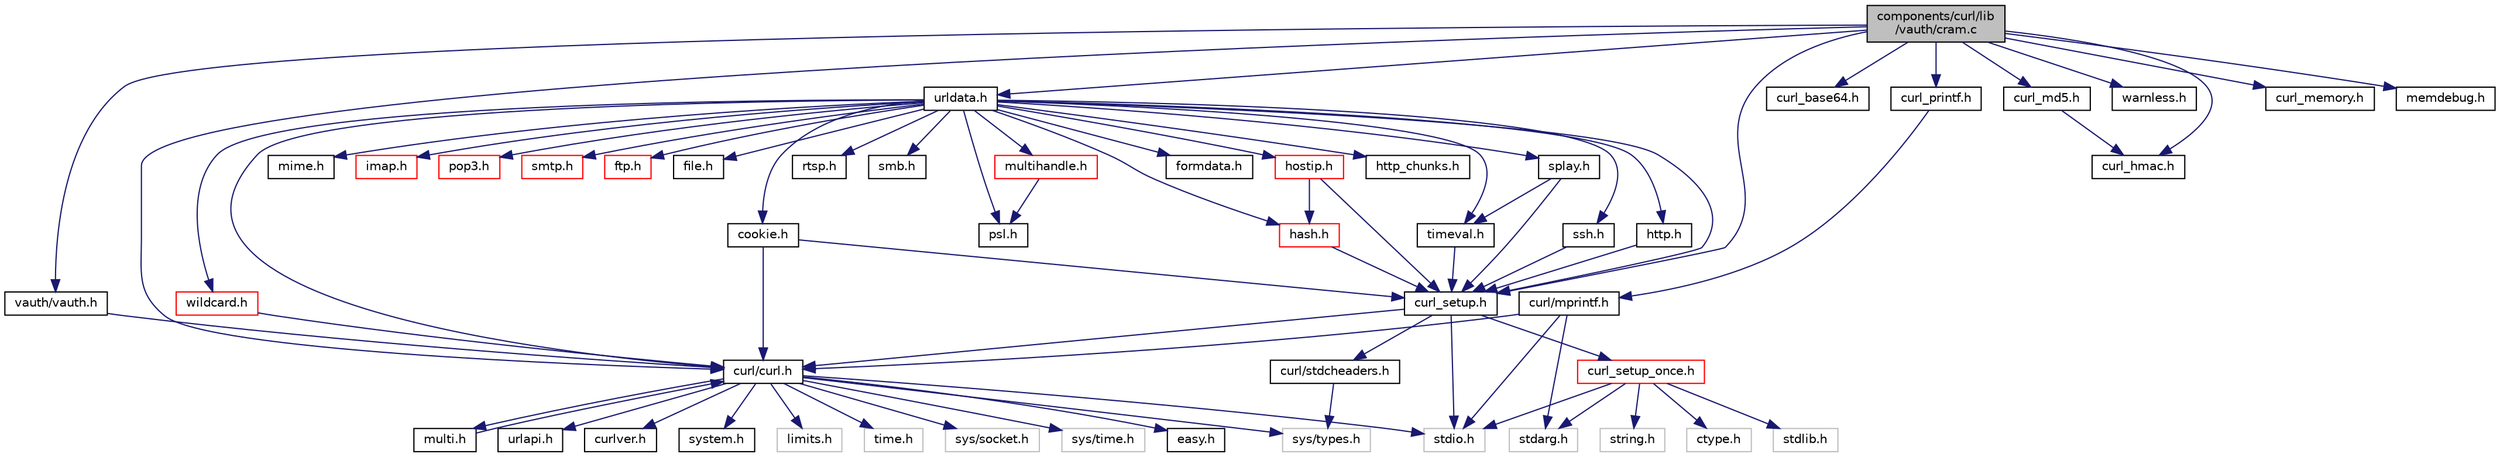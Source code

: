 digraph "components/curl/lib/vauth/cram.c"
{
  edge [fontname="Helvetica",fontsize="10",labelfontname="Helvetica",labelfontsize="10"];
  node [fontname="Helvetica",fontsize="10",shape=record];
  Node0 [label="components/curl/lib\l/vauth/cram.c",height=0.2,width=0.4,color="black", fillcolor="grey75", style="filled", fontcolor="black"];
  Node0 -> Node1 [color="midnightblue",fontsize="10",style="solid",fontname="Helvetica"];
  Node1 [label="curl_setup.h",height=0.2,width=0.4,color="black", fillcolor="white", style="filled",URL="$curl__setup_8h.html"];
  Node1 -> Node2 [color="midnightblue",fontsize="10",style="solid",fontname="Helvetica"];
  Node2 [label="curl/curl.h",height=0.2,width=0.4,color="black", fillcolor="white", style="filled",URL="$curl_8h.html"];
  Node2 -> Node3 [color="midnightblue",fontsize="10",style="solid",fontname="Helvetica"];
  Node3 [label="curlver.h",height=0.2,width=0.4,color="black", fillcolor="white", style="filled",URL="$curlver_8h.html"];
  Node2 -> Node4 [color="midnightblue",fontsize="10",style="solid",fontname="Helvetica"];
  Node4 [label="system.h",height=0.2,width=0.4,color="black", fillcolor="white", style="filled",URL="$components_2curl_2include_2curl_2_system_8h.html"];
  Node2 -> Node5 [color="midnightblue",fontsize="10",style="solid",fontname="Helvetica"];
  Node5 [label="stdio.h",height=0.2,width=0.4,color="grey75", fillcolor="white", style="filled"];
  Node2 -> Node6 [color="midnightblue",fontsize="10",style="solid",fontname="Helvetica"];
  Node6 [label="limits.h",height=0.2,width=0.4,color="grey75", fillcolor="white", style="filled"];
  Node2 -> Node7 [color="midnightblue",fontsize="10",style="solid",fontname="Helvetica"];
  Node7 [label="sys/types.h",height=0.2,width=0.4,color="grey75", fillcolor="white", style="filled"];
  Node2 -> Node8 [color="midnightblue",fontsize="10",style="solid",fontname="Helvetica"];
  Node8 [label="time.h",height=0.2,width=0.4,color="grey75", fillcolor="white", style="filled"];
  Node2 -> Node9 [color="midnightblue",fontsize="10",style="solid",fontname="Helvetica"];
  Node9 [label="sys/socket.h",height=0.2,width=0.4,color="grey75", fillcolor="white", style="filled"];
  Node2 -> Node10 [color="midnightblue",fontsize="10",style="solid",fontname="Helvetica"];
  Node10 [label="sys/time.h",height=0.2,width=0.4,color="grey75", fillcolor="white", style="filled"];
  Node2 -> Node11 [color="midnightblue",fontsize="10",style="solid",fontname="Helvetica"];
  Node11 [label="easy.h",height=0.2,width=0.4,color="black", fillcolor="white", style="filled",URL="$easy_8h.html"];
  Node2 -> Node12 [color="midnightblue",fontsize="10",style="solid",fontname="Helvetica"];
  Node12 [label="multi.h",height=0.2,width=0.4,color="black", fillcolor="white", style="filled",URL="$multi_8h.html"];
  Node12 -> Node2 [color="midnightblue",fontsize="10",style="solid",fontname="Helvetica"];
  Node2 -> Node13 [color="midnightblue",fontsize="10",style="solid",fontname="Helvetica"];
  Node13 [label="urlapi.h",height=0.2,width=0.4,color="black", fillcolor="white", style="filled",URL="$urlapi_8h.html"];
  Node1 -> Node5 [color="midnightblue",fontsize="10",style="solid",fontname="Helvetica"];
  Node1 -> Node14 [color="midnightblue",fontsize="10",style="solid",fontname="Helvetica"];
  Node14 [label="curl/stdcheaders.h",height=0.2,width=0.4,color="black", fillcolor="white", style="filled",URL="$stdcheaders_8h.html"];
  Node14 -> Node7 [color="midnightblue",fontsize="10",style="solid",fontname="Helvetica"];
  Node1 -> Node15 [color="midnightblue",fontsize="10",style="solid",fontname="Helvetica"];
  Node15 [label="curl_setup_once.h",height=0.2,width=0.4,color="red", fillcolor="white", style="filled",URL="$curl__setup__once_8h.html"];
  Node15 -> Node5 [color="midnightblue",fontsize="10",style="solid",fontname="Helvetica"];
  Node15 -> Node16 [color="midnightblue",fontsize="10",style="solid",fontname="Helvetica"];
  Node16 [label="stdlib.h",height=0.2,width=0.4,color="grey75", fillcolor="white", style="filled"];
  Node15 -> Node17 [color="midnightblue",fontsize="10",style="solid",fontname="Helvetica"];
  Node17 [label="string.h",height=0.2,width=0.4,color="grey75", fillcolor="white", style="filled"];
  Node15 -> Node18 [color="midnightblue",fontsize="10",style="solid",fontname="Helvetica"];
  Node18 [label="stdarg.h",height=0.2,width=0.4,color="grey75", fillcolor="white", style="filled"];
  Node15 -> Node19 [color="midnightblue",fontsize="10",style="solid",fontname="Helvetica"];
  Node19 [label="ctype.h",height=0.2,width=0.4,color="grey75", fillcolor="white", style="filled"];
  Node0 -> Node2 [color="midnightblue",fontsize="10",style="solid",fontname="Helvetica"];
  Node0 -> Node21 [color="midnightblue",fontsize="10",style="solid",fontname="Helvetica"];
  Node21 [label="urldata.h",height=0.2,width=0.4,color="black", fillcolor="white", style="filled",URL="$urldata_8h.html"];
  Node21 -> Node1 [color="midnightblue",fontsize="10",style="solid",fontname="Helvetica"];
  Node21 -> Node22 [color="midnightblue",fontsize="10",style="solid",fontname="Helvetica"];
  Node22 [label="cookie.h",height=0.2,width=0.4,color="black", fillcolor="white", style="filled",URL="$cookie_8h.html"];
  Node22 -> Node1 [color="midnightblue",fontsize="10",style="solid",fontname="Helvetica"];
  Node22 -> Node2 [color="midnightblue",fontsize="10",style="solid",fontname="Helvetica"];
  Node21 -> Node23 [color="midnightblue",fontsize="10",style="solid",fontname="Helvetica"];
  Node23 [label="psl.h",height=0.2,width=0.4,color="black", fillcolor="white", style="filled",URL="$psl_8h.html"];
  Node21 -> Node24 [color="midnightblue",fontsize="10",style="solid",fontname="Helvetica"];
  Node24 [label="formdata.h",height=0.2,width=0.4,color="black", fillcolor="white", style="filled",URL="$formdata_8h.html"];
  Node21 -> Node25 [color="midnightblue",fontsize="10",style="solid",fontname="Helvetica"];
  Node25 [label="timeval.h",height=0.2,width=0.4,color="black", fillcolor="white", style="filled",URL="$timeval_8h.html"];
  Node25 -> Node1 [color="midnightblue",fontsize="10",style="solid",fontname="Helvetica"];
  Node21 -> Node2 [color="midnightblue",fontsize="10",style="solid",fontname="Helvetica"];
  Node21 -> Node26 [color="midnightblue",fontsize="10",style="solid",fontname="Helvetica"];
  Node26 [label="http_chunks.h",height=0.2,width=0.4,color="black", fillcolor="white", style="filled",URL="$http__chunks_8h.html"];
  Node21 -> Node27 [color="midnightblue",fontsize="10",style="solid",fontname="Helvetica"];
  Node27 [label="hostip.h",height=0.2,width=0.4,color="red", fillcolor="white", style="filled",URL="$hostip_8h.html"];
  Node27 -> Node1 [color="midnightblue",fontsize="10",style="solid",fontname="Helvetica"];
  Node27 -> Node28 [color="midnightblue",fontsize="10",style="solid",fontname="Helvetica"];
  Node28 [label="hash.h",height=0.2,width=0.4,color="red", fillcolor="white", style="filled",URL="$hash_8h.html"];
  Node28 -> Node1 [color="midnightblue",fontsize="10",style="solid",fontname="Helvetica"];
  Node21 -> Node28 [color="midnightblue",fontsize="10",style="solid",fontname="Helvetica"];
  Node21 -> Node33 [color="midnightblue",fontsize="10",style="solid",fontname="Helvetica"];
  Node33 [label="splay.h",height=0.2,width=0.4,color="black", fillcolor="white", style="filled",URL="$splay_8h.html"];
  Node33 -> Node1 [color="midnightblue",fontsize="10",style="solid",fontname="Helvetica"];
  Node33 -> Node25 [color="midnightblue",fontsize="10",style="solid",fontname="Helvetica"];
  Node21 -> Node34 [color="midnightblue",fontsize="10",style="solid",fontname="Helvetica"];
  Node34 [label="mime.h",height=0.2,width=0.4,color="black", fillcolor="white", style="filled",URL="$mime_8h.html"];
  Node21 -> Node35 [color="midnightblue",fontsize="10",style="solid",fontname="Helvetica"];
  Node35 [label="imap.h",height=0.2,width=0.4,color="red", fillcolor="white", style="filled",URL="$imap_8h.html"];
  Node21 -> Node38 [color="midnightblue",fontsize="10",style="solid",fontname="Helvetica"];
  Node38 [label="pop3.h",height=0.2,width=0.4,color="red", fillcolor="white", style="filled",URL="$pop3_8h.html"];
  Node21 -> Node39 [color="midnightblue",fontsize="10",style="solid",fontname="Helvetica"];
  Node39 [label="smtp.h",height=0.2,width=0.4,color="red", fillcolor="white", style="filled",URL="$smtp_8h.html"];
  Node21 -> Node40 [color="midnightblue",fontsize="10",style="solid",fontname="Helvetica"];
  Node40 [label="ftp.h",height=0.2,width=0.4,color="red", fillcolor="white", style="filled",URL="$ftp_8h.html"];
  Node21 -> Node41 [color="midnightblue",fontsize="10",style="solid",fontname="Helvetica"];
  Node41 [label="file.h",height=0.2,width=0.4,color="black", fillcolor="white", style="filled",URL="$components_2curl_2lib_2_file_8h.html"];
  Node21 -> Node42 [color="midnightblue",fontsize="10",style="solid",fontname="Helvetica"];
  Node42 [label="ssh.h",height=0.2,width=0.4,color="black", fillcolor="white", style="filled",URL="$ssh_8h.html"];
  Node42 -> Node1 [color="midnightblue",fontsize="10",style="solid",fontname="Helvetica"];
  Node21 -> Node43 [color="midnightblue",fontsize="10",style="solid",fontname="Helvetica"];
  Node43 [label="http.h",height=0.2,width=0.4,color="black", fillcolor="white", style="filled",URL="$http_8h.html"];
  Node43 -> Node1 [color="midnightblue",fontsize="10",style="solid",fontname="Helvetica"];
  Node21 -> Node44 [color="midnightblue",fontsize="10",style="solid",fontname="Helvetica"];
  Node44 [label="rtsp.h",height=0.2,width=0.4,color="black", fillcolor="white", style="filled",URL="$rtsp_8h.html"];
  Node21 -> Node45 [color="midnightblue",fontsize="10",style="solid",fontname="Helvetica"];
  Node45 [label="smb.h",height=0.2,width=0.4,color="black", fillcolor="white", style="filled",URL="$smb_8h.html"];
  Node21 -> Node46 [color="midnightblue",fontsize="10",style="solid",fontname="Helvetica"];
  Node46 [label="wildcard.h",height=0.2,width=0.4,color="red", fillcolor="white", style="filled",URL="$wildcard_8h.html"];
  Node46 -> Node2 [color="midnightblue",fontsize="10",style="solid",fontname="Helvetica"];
  Node21 -> Node47 [color="midnightblue",fontsize="10",style="solid",fontname="Helvetica"];
  Node47 [label="multihandle.h",height=0.2,width=0.4,color="red", fillcolor="white", style="filled",URL="$multihandle_8h.html"];
  Node47 -> Node23 [color="midnightblue",fontsize="10",style="solid",fontname="Helvetica"];
  Node0 -> Node49 [color="midnightblue",fontsize="10",style="solid",fontname="Helvetica"];
  Node49 [label="vauth/vauth.h",height=0.2,width=0.4,color="black", fillcolor="white", style="filled",URL="$vauth_8h.html"];
  Node49 -> Node2 [color="midnightblue",fontsize="10",style="solid",fontname="Helvetica"];
  Node0 -> Node50 [color="midnightblue",fontsize="10",style="solid",fontname="Helvetica"];
  Node50 [label="curl_base64.h",height=0.2,width=0.4,color="black", fillcolor="white", style="filled",URL="$curl__base64_8h.html"];
  Node0 -> Node51 [color="midnightblue",fontsize="10",style="solid",fontname="Helvetica"];
  Node51 [label="curl_hmac.h",height=0.2,width=0.4,color="black", fillcolor="white", style="filled",URL="$curl__hmac_8h.html"];
  Node0 -> Node52 [color="midnightblue",fontsize="10",style="solid",fontname="Helvetica"];
  Node52 [label="curl_md5.h",height=0.2,width=0.4,color="black", fillcolor="white", style="filled",URL="$curl__md5_8h.html"];
  Node52 -> Node51 [color="midnightblue",fontsize="10",style="solid",fontname="Helvetica"];
  Node0 -> Node53 [color="midnightblue",fontsize="10",style="solid",fontname="Helvetica"];
  Node53 [label="warnless.h",height=0.2,width=0.4,color="black", fillcolor="white", style="filled",URL="$warnless_8h.html"];
  Node0 -> Node54 [color="midnightblue",fontsize="10",style="solid",fontname="Helvetica"];
  Node54 [label="curl_printf.h",height=0.2,width=0.4,color="black", fillcolor="white", style="filled",URL="$curl__printf_8h.html"];
  Node54 -> Node55 [color="midnightblue",fontsize="10",style="solid",fontname="Helvetica"];
  Node55 [label="curl/mprintf.h",height=0.2,width=0.4,color="black", fillcolor="white", style="filled",URL="$mprintf_8h.html"];
  Node55 -> Node18 [color="midnightblue",fontsize="10",style="solid",fontname="Helvetica"];
  Node55 -> Node5 [color="midnightblue",fontsize="10",style="solid",fontname="Helvetica"];
  Node55 -> Node2 [color="midnightblue",fontsize="10",style="solid",fontname="Helvetica"];
  Node0 -> Node56 [color="midnightblue",fontsize="10",style="solid",fontname="Helvetica"];
  Node56 [label="curl_memory.h",height=0.2,width=0.4,color="black", fillcolor="white", style="filled",URL="$curl__memory_8h.html"];
  Node0 -> Node57 [color="midnightblue",fontsize="10",style="solid",fontname="Helvetica"];
  Node57 [label="memdebug.h",height=0.2,width=0.4,color="black", fillcolor="white", style="filled",URL="$memdebug_8h.html"];
}
